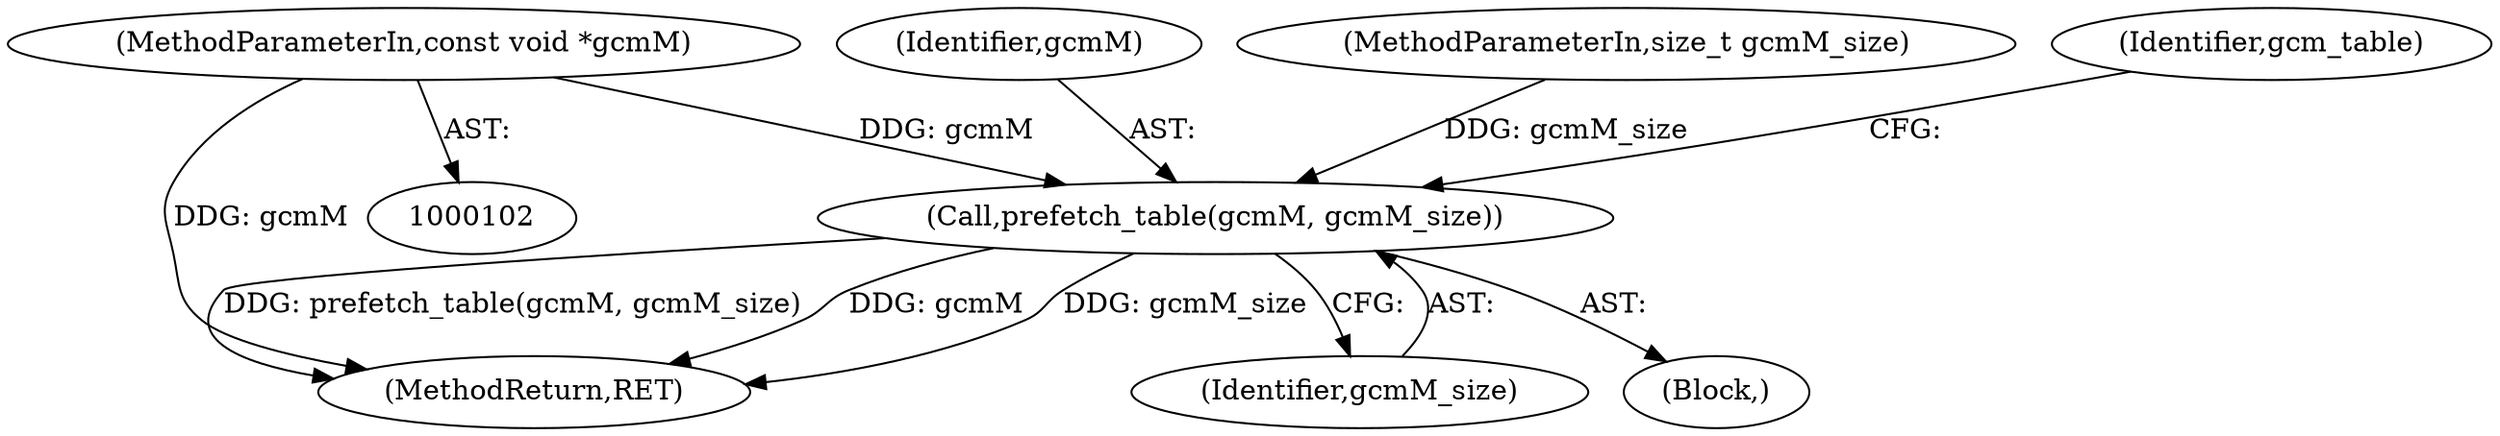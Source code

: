 digraph "0_libgcrypt_a4c561aab1014c3630bc88faf6f5246fee16b020@pointer" {
"1000103" [label="(MethodParameterIn,const void *gcmM)"];
"1000114" [label="(Call,prefetch_table(gcmM, gcmM_size))"];
"1000115" [label="(Identifier,gcmM)"];
"1000104" [label="(MethodParameterIn,size_t gcmM_size)"];
"1000114" [label="(Call,prefetch_table(gcmM, gcmM_size))"];
"1000105" [label="(Block,)"];
"1000103" [label="(MethodParameterIn,const void *gcmM)"];
"1000122" [label="(MethodReturn,RET)"];
"1000119" [label="(Identifier,gcm_table)"];
"1000116" [label="(Identifier,gcmM_size)"];
"1000103" -> "1000102"  [label="AST: "];
"1000103" -> "1000122"  [label="DDG: gcmM"];
"1000103" -> "1000114"  [label="DDG: gcmM"];
"1000114" -> "1000105"  [label="AST: "];
"1000114" -> "1000116"  [label="CFG: "];
"1000115" -> "1000114"  [label="AST: "];
"1000116" -> "1000114"  [label="AST: "];
"1000119" -> "1000114"  [label="CFG: "];
"1000114" -> "1000122"  [label="DDG: prefetch_table(gcmM, gcmM_size)"];
"1000114" -> "1000122"  [label="DDG: gcmM"];
"1000114" -> "1000122"  [label="DDG: gcmM_size"];
"1000104" -> "1000114"  [label="DDG: gcmM_size"];
}
